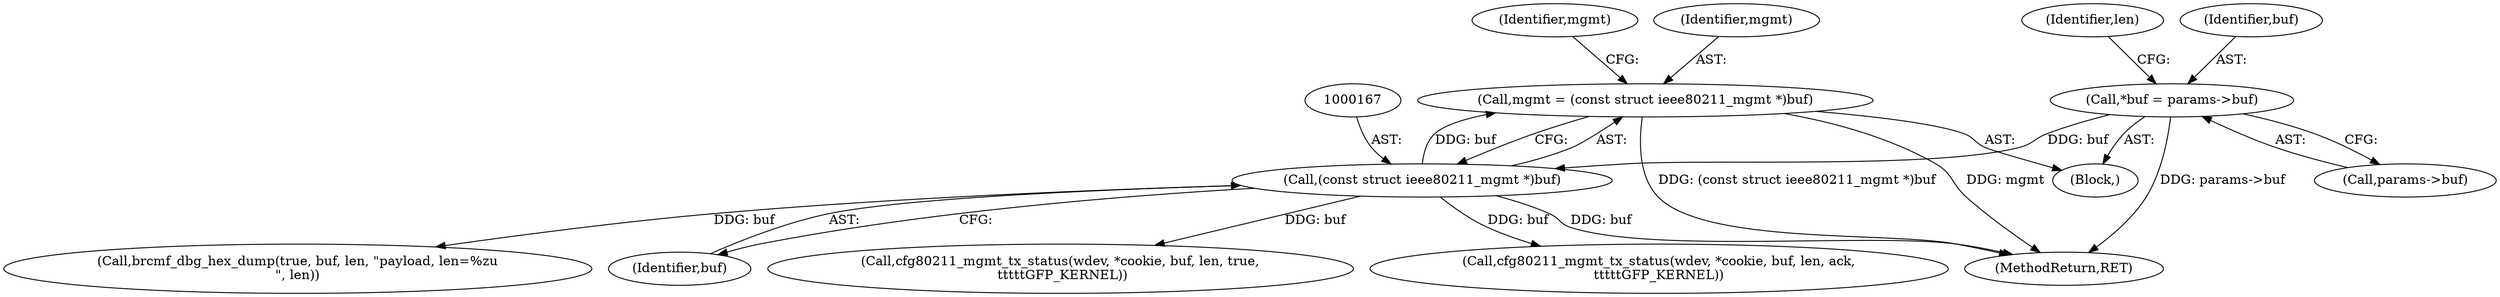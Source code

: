 digraph "0_linux_8f44c9a41386729fea410e688959ddaa9d51be7c@pointer" {
"1000164" [label="(Call,mgmt = (const struct ieee80211_mgmt *)buf)"];
"1000166" [label="(Call,(const struct ieee80211_mgmt *)buf)"];
"1000133" [label="(Call,*buf = params->buf)"];
"1000408" [label="(MethodReturn,RET)"];
"1000168" [label="(Identifier,buf)"];
"1000135" [label="(Call,params->buf)"];
"1000140" [label="(Identifier,len)"];
"1000399" [label="(Call,brcmf_dbg_hex_dump(true, buf, len, \"payload, len=%zu\n\", len))"];
"1000230" [label="(Call,cfg80211_mgmt_tx_status(wdev, *cookie, buf, len, true,\n \t\t\t\t\tGFP_KERNEL))"];
"1000120" [label="(Block,)"];
"1000133" [label="(Call,*buf = params->buf)"];
"1000166" [label="(Call,(const struct ieee80211_mgmt *)buf)"];
"1000164" [label="(Call,mgmt = (const struct ieee80211_mgmt *)buf)"];
"1000173" [label="(Identifier,mgmt)"];
"1000134" [label="(Identifier,buf)"];
"1000381" [label="(Call,cfg80211_mgmt_tx_status(wdev, *cookie, buf, len, ack,\n\t\t\t\t\tGFP_KERNEL))"];
"1000165" [label="(Identifier,mgmt)"];
"1000164" -> "1000120"  [label="AST: "];
"1000164" -> "1000166"  [label="CFG: "];
"1000165" -> "1000164"  [label="AST: "];
"1000166" -> "1000164"  [label="AST: "];
"1000173" -> "1000164"  [label="CFG: "];
"1000164" -> "1000408"  [label="DDG: (const struct ieee80211_mgmt *)buf"];
"1000164" -> "1000408"  [label="DDG: mgmt"];
"1000166" -> "1000164"  [label="DDG: buf"];
"1000166" -> "1000168"  [label="CFG: "];
"1000167" -> "1000166"  [label="AST: "];
"1000168" -> "1000166"  [label="AST: "];
"1000166" -> "1000408"  [label="DDG: buf"];
"1000133" -> "1000166"  [label="DDG: buf"];
"1000166" -> "1000230"  [label="DDG: buf"];
"1000166" -> "1000381"  [label="DDG: buf"];
"1000166" -> "1000399"  [label="DDG: buf"];
"1000133" -> "1000120"  [label="AST: "];
"1000133" -> "1000135"  [label="CFG: "];
"1000134" -> "1000133"  [label="AST: "];
"1000135" -> "1000133"  [label="AST: "];
"1000140" -> "1000133"  [label="CFG: "];
"1000133" -> "1000408"  [label="DDG: params->buf"];
}

